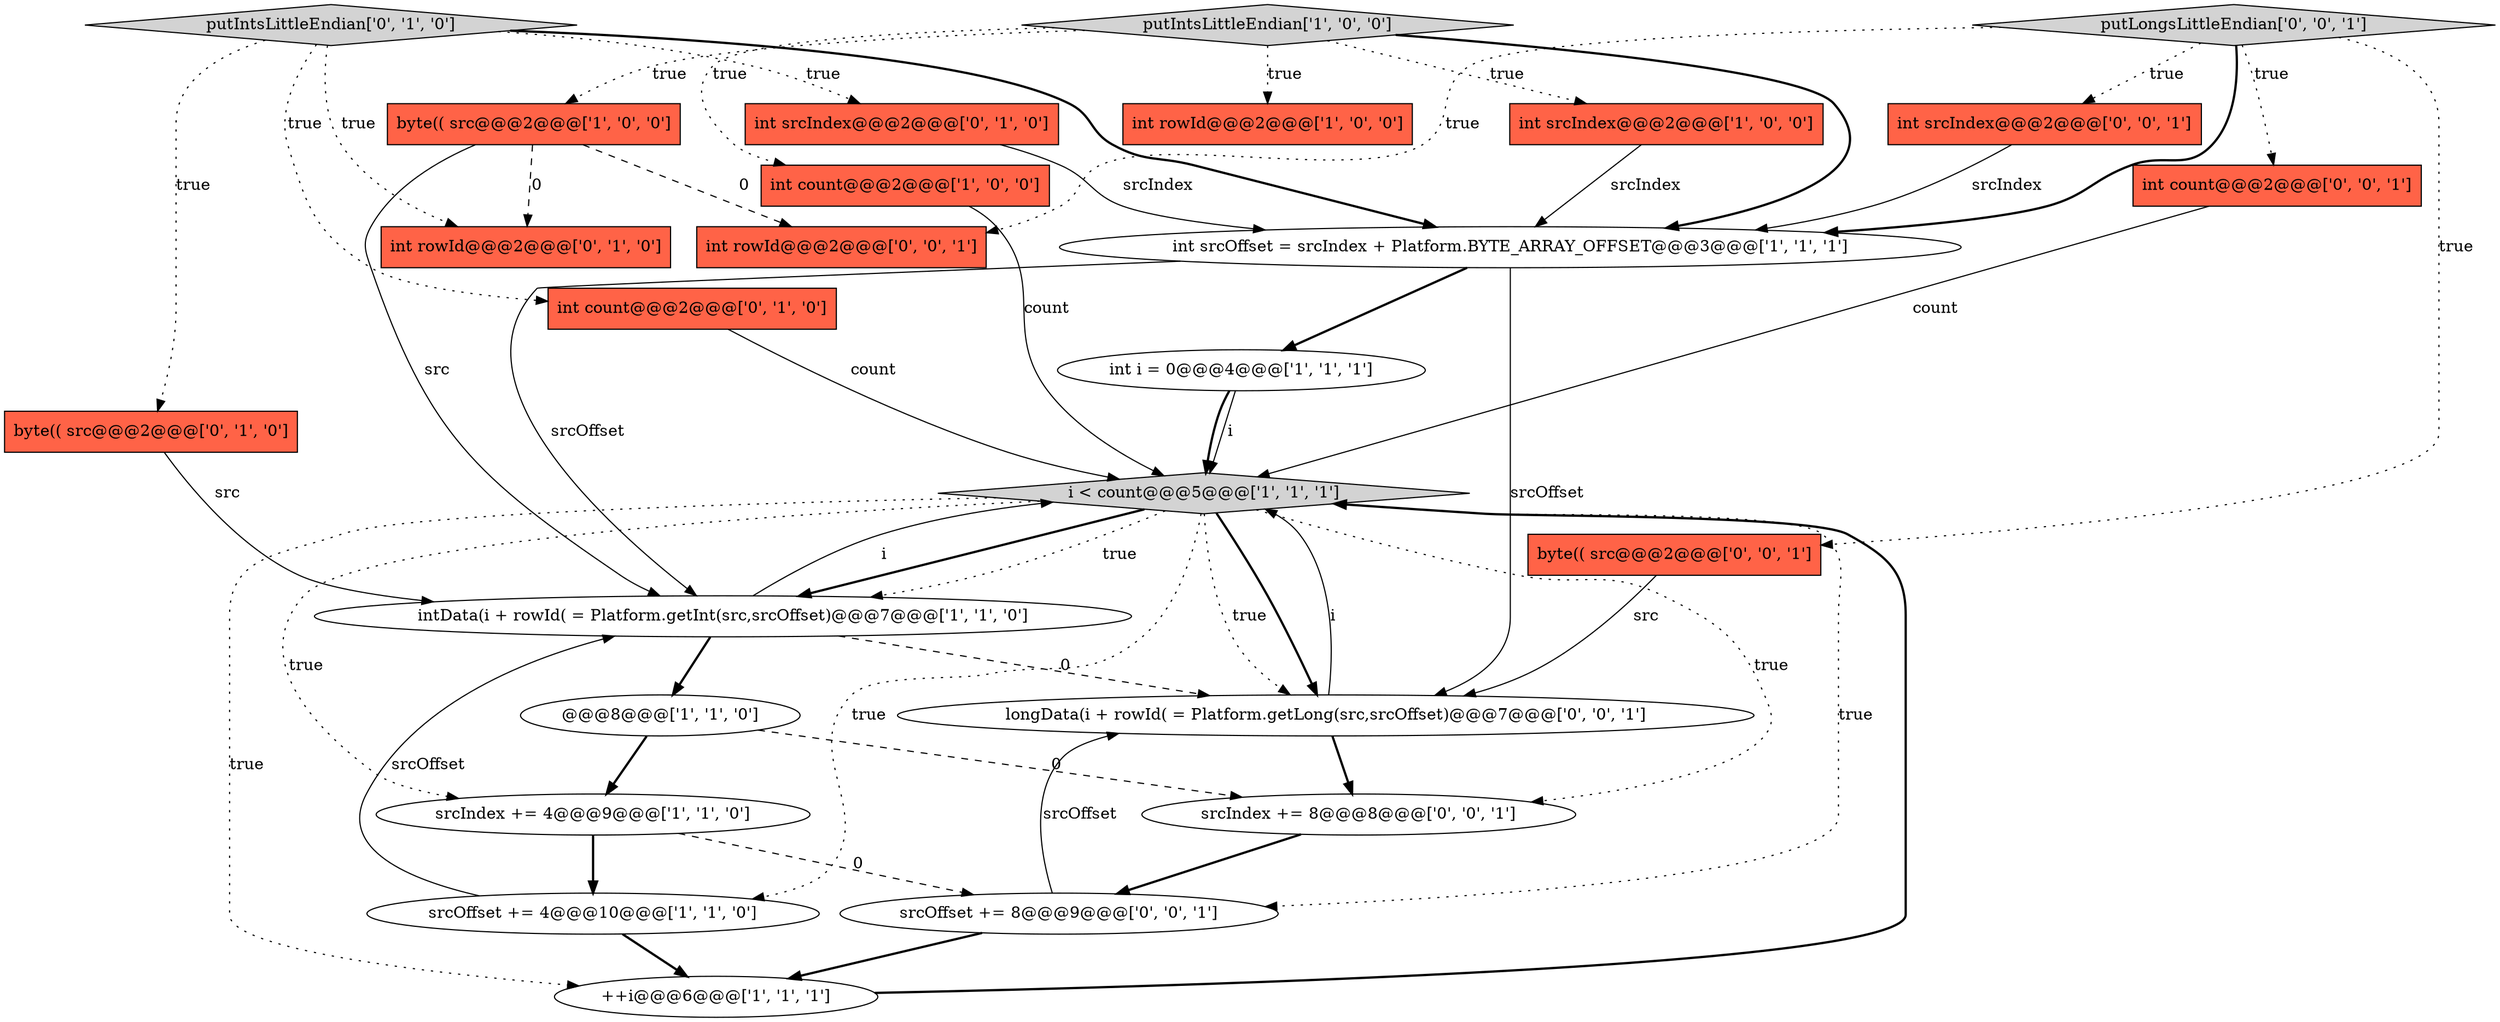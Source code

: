 digraph {
4 [style = filled, label = "i < count@@@5@@@['1', '1', '1']", fillcolor = lightgray, shape = diamond image = "AAA0AAABBB1BBB"];
10 [style = filled, label = "intData(i + rowId( = Platform.getInt(src,srcOffset)@@@7@@@['1', '1', '0']", fillcolor = white, shape = ellipse image = "AAA0AAABBB1BBB"];
11 [style = filled, label = "int count@@@2@@@['1', '0', '0']", fillcolor = tomato, shape = box image = "AAA0AAABBB1BBB"];
5 [style = filled, label = "int i = 0@@@4@@@['1', '1', '1']", fillcolor = white, shape = ellipse image = "AAA0AAABBB1BBB"];
7 [style = filled, label = "++i@@@6@@@['1', '1', '1']", fillcolor = white, shape = ellipse image = "AAA0AAABBB1BBB"];
2 [style = filled, label = "putIntsLittleEndian['1', '0', '0']", fillcolor = lightgray, shape = diamond image = "AAA0AAABBB1BBB"];
0 [style = filled, label = "int rowId@@@2@@@['1', '0', '0']", fillcolor = tomato, shape = box image = "AAA0AAABBB1BBB"];
9 [style = filled, label = "@@@8@@@['1', '1', '0']", fillcolor = white, shape = ellipse image = "AAA0AAABBB1BBB"];
19 [style = filled, label = "int srcIndex@@@2@@@['0', '0', '1']", fillcolor = tomato, shape = box image = "AAA0AAABBB3BBB"];
13 [style = filled, label = "int count@@@2@@@['0', '1', '0']", fillcolor = tomato, shape = box image = "AAA0AAABBB2BBB"];
3 [style = filled, label = "int srcOffset = srcIndex + Platform.BYTE_ARRAY_OFFSET@@@3@@@['1', '1', '1']", fillcolor = white, shape = ellipse image = "AAA0AAABBB1BBB"];
20 [style = filled, label = "srcIndex += 8@@@8@@@['0', '0', '1']", fillcolor = white, shape = ellipse image = "AAA0AAABBB3BBB"];
23 [style = filled, label = "longData(i + rowId( = Platform.getLong(src,srcOffset)@@@7@@@['0', '0', '1']", fillcolor = white, shape = ellipse image = "AAA0AAABBB3BBB"];
12 [style = filled, label = "byte(( src@@@2@@@['1', '0', '0']", fillcolor = tomato, shape = box image = "AAA1AAABBB1BBB"];
17 [style = filled, label = "int rowId@@@2@@@['0', '1', '0']", fillcolor = tomato, shape = box image = "AAA1AAABBB2BBB"];
1 [style = filled, label = "int srcIndex@@@2@@@['1', '0', '0']", fillcolor = tomato, shape = box image = "AAA0AAABBB1BBB"];
16 [style = filled, label = "int srcIndex@@@2@@@['0', '1', '0']", fillcolor = tomato, shape = box image = "AAA0AAABBB2BBB"];
24 [style = filled, label = "int count@@@2@@@['0', '0', '1']", fillcolor = tomato, shape = box image = "AAA0AAABBB3BBB"];
8 [style = filled, label = "srcOffset += 4@@@10@@@['1', '1', '0']", fillcolor = white, shape = ellipse image = "AAA0AAABBB1BBB"];
22 [style = filled, label = "srcOffset += 8@@@9@@@['0', '0', '1']", fillcolor = white, shape = ellipse image = "AAA0AAABBB3BBB"];
18 [style = filled, label = "byte(( src@@@2@@@['0', '0', '1']", fillcolor = tomato, shape = box image = "AAA0AAABBB3BBB"];
21 [style = filled, label = "putLongsLittleEndian['0', '0', '1']", fillcolor = lightgray, shape = diamond image = "AAA0AAABBB3BBB"];
15 [style = filled, label = "byte(( src@@@2@@@['0', '1', '0']", fillcolor = tomato, shape = box image = "AAA0AAABBB2BBB"];
25 [style = filled, label = "int rowId@@@2@@@['0', '0', '1']", fillcolor = tomato, shape = box image = "AAA0AAABBB3BBB"];
14 [style = filled, label = "putIntsLittleEndian['0', '1', '0']", fillcolor = lightgray, shape = diamond image = "AAA0AAABBB2BBB"];
6 [style = filled, label = "srcIndex += 4@@@9@@@['1', '1', '0']", fillcolor = white, shape = ellipse image = "AAA0AAABBB1BBB"];
4->6 [style = dotted, label="true"];
9->20 [style = dashed, label="0"];
4->10 [style = bold, label=""];
14->3 [style = bold, label=""];
23->20 [style = bold, label=""];
2->0 [style = dotted, label="true"];
8->10 [style = solid, label="srcOffset"];
16->3 [style = solid, label="srcIndex"];
21->18 [style = dotted, label="true"];
4->10 [style = dotted, label="true"];
5->4 [style = solid, label="i"];
2->3 [style = bold, label=""];
4->23 [style = dotted, label="true"];
11->4 [style = solid, label="count"];
4->20 [style = dotted, label="true"];
4->8 [style = dotted, label="true"];
4->7 [style = dotted, label="true"];
12->17 [style = dashed, label="0"];
23->4 [style = solid, label="i"];
10->4 [style = solid, label="i"];
7->4 [style = bold, label=""];
18->23 [style = solid, label="src"];
1->3 [style = solid, label="srcIndex"];
22->7 [style = bold, label=""];
6->22 [style = dashed, label="0"];
14->13 [style = dotted, label="true"];
8->7 [style = bold, label=""];
9->6 [style = bold, label=""];
20->22 [style = bold, label=""];
2->11 [style = dotted, label="true"];
14->16 [style = dotted, label="true"];
14->17 [style = dotted, label="true"];
21->25 [style = dotted, label="true"];
14->15 [style = dotted, label="true"];
3->5 [style = bold, label=""];
3->23 [style = solid, label="srcOffset"];
12->25 [style = dashed, label="0"];
21->24 [style = dotted, label="true"];
15->10 [style = solid, label="src"];
4->22 [style = dotted, label="true"];
2->1 [style = dotted, label="true"];
12->10 [style = solid, label="src"];
21->19 [style = dotted, label="true"];
5->4 [style = bold, label=""];
13->4 [style = solid, label="count"];
6->8 [style = bold, label=""];
2->12 [style = dotted, label="true"];
3->10 [style = solid, label="srcOffset"];
10->9 [style = bold, label=""];
22->23 [style = solid, label="srcOffset"];
19->3 [style = solid, label="srcIndex"];
24->4 [style = solid, label="count"];
10->23 [style = dashed, label="0"];
4->23 [style = bold, label=""];
21->3 [style = bold, label=""];
}
